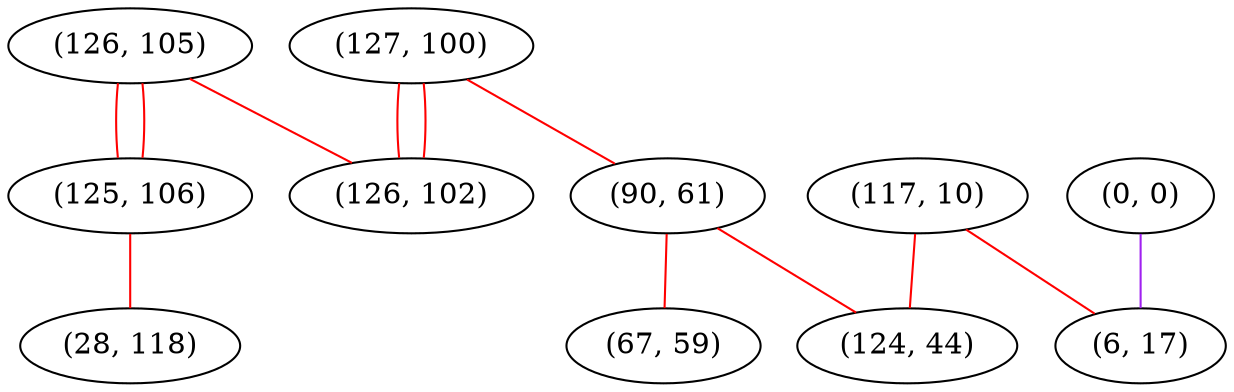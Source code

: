 graph "" {
"(126, 105)";
"(0, 0)";
"(127, 100)";
"(90, 61)";
"(125, 106)";
"(28, 118)";
"(117, 10)";
"(6, 17)";
"(124, 44)";
"(67, 59)";
"(126, 102)";
"(126, 105)" -- "(125, 106)"  [color=red, key=0, weight=1];
"(126, 105)" -- "(125, 106)"  [color=red, key=1, weight=1];
"(126, 105)" -- "(126, 102)"  [color=red, key=0, weight=1];
"(0, 0)" -- "(6, 17)"  [color=purple, key=0, weight=4];
"(127, 100)" -- "(90, 61)"  [color=red, key=0, weight=1];
"(127, 100)" -- "(126, 102)"  [color=red, key=0, weight=1];
"(127, 100)" -- "(126, 102)"  [color=red, key=1, weight=1];
"(90, 61)" -- "(124, 44)"  [color=red, key=0, weight=1];
"(90, 61)" -- "(67, 59)"  [color=red, key=0, weight=1];
"(125, 106)" -- "(28, 118)"  [color=red, key=0, weight=1];
"(117, 10)" -- "(6, 17)"  [color=red, key=0, weight=1];
"(117, 10)" -- "(124, 44)"  [color=red, key=0, weight=1];
}
